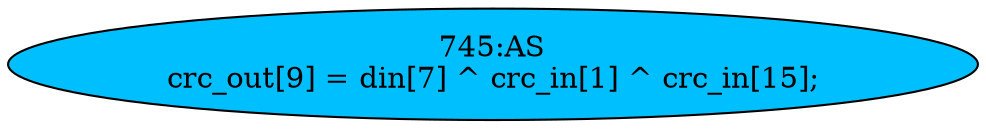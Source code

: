 strict digraph "" {
	node [label="\N"];
	"745:AS"	 [ast="<pyverilog.vparser.ast.Assign object at 0x7f55d3d0b090>",
		def_var="['crc_out']",
		fillcolor=deepskyblue,
		label="745:AS
crc_out[9] = din[7] ^ crc_in[1] ^ crc_in[15];",
		statements="[]",
		style=filled,
		typ=Assign,
		use_var="['din', 'crc_in', 'crc_in']"];
}
